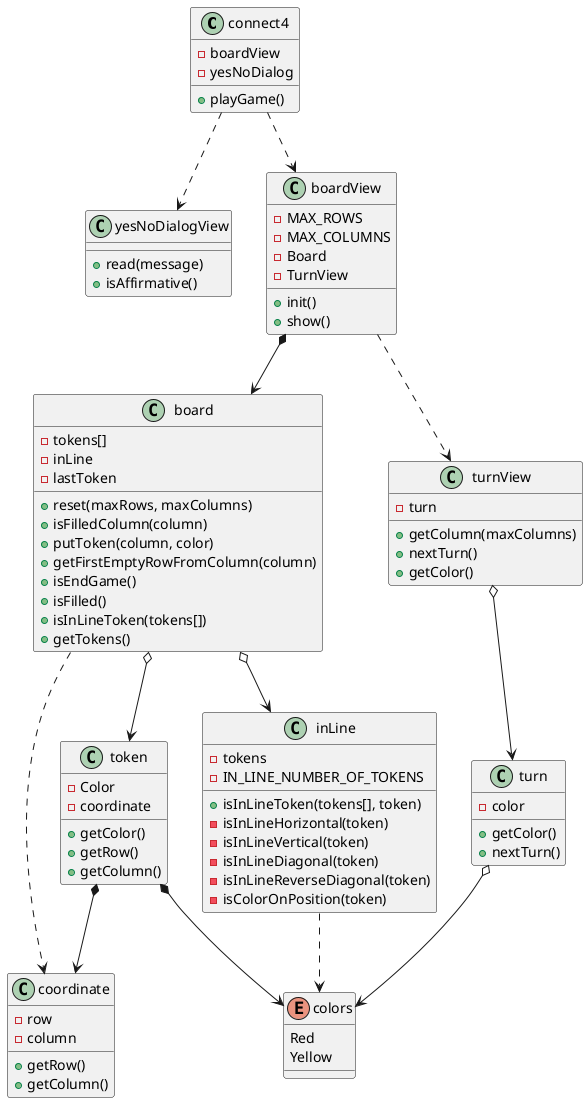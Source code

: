 @startuml

class connect4{
    - boardView
    - yesNoDialog
    + playGame()
}
class yesNoDialogView{
    + read(message)
    + isAffirmative()
}
class board{
    - tokens[]
    - inLine
    - lastToken
    + reset(maxRows, maxColumns)
    + isFilledColumn(column)
    + putToken(column, color)
    + getFirstEmptyRowFromColumn(column)
    + isEndGame()
    + isFilled()
    + isInLineToken(tokens[])
    + getTokens()
}
class boardView{
    - MAX_ROWS
    - MAX_COLUMNS
    - Board
    - TurnView
    + init()
    + show()
}
class inLine{
    - tokens
    - IN_LINE_NUMBER_OF_TOKENS
    + isInLineToken(tokens[], token)
    - isInLineHorizontal(token)
    - isInLineVertical(token)
    - isInLineDiagonal(token)
    - isInLineReverseDiagonal(token)
    - isColorOnPosition(token)
}

class token{
    - Color
    - coordinate
    + getColor()
    + getRow()
    + getColumn()
}

class coordinate {
    - row 
    - column
    + getRow()
    + getColumn()
}

class turnView{
    - turn
    + getColumn(maxColumns)
    + nextTurn()
    + getColor()
}

class turn{
    - color
    + getColor()
    + nextTurn()
}

enum colors{
Red
Yellow
}

connect4 ..> boardView
connect4 ..> yesNoDialogView
boardView *--> board
boardView ..> turnView
turnView o--> turn
board o--> token
board o--> inLine
board ..> coordinate
inLine ..> colors
turn o--> colors
token *--> colors
token *--> coordinate
@enduml